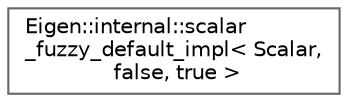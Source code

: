 digraph "Graphical Class Hierarchy"
{
 // LATEX_PDF_SIZE
  bgcolor="transparent";
  edge [fontname=Helvetica,fontsize=10,labelfontname=Helvetica,labelfontsize=10];
  node [fontname=Helvetica,fontsize=10,shape=box,height=0.2,width=0.4];
  rankdir="LR";
  Node0 [id="Node000000",label="Eigen::internal::scalar\l_fuzzy_default_impl\< Scalar,\l false, true \>",height=0.2,width=0.4,color="grey40", fillcolor="white", style="filled",URL="$structEigen_1_1internal_1_1scalar__fuzzy__default__impl_3_01Scalar_00_01false_00_01true_01_4.html",tooltip=" "];
}
